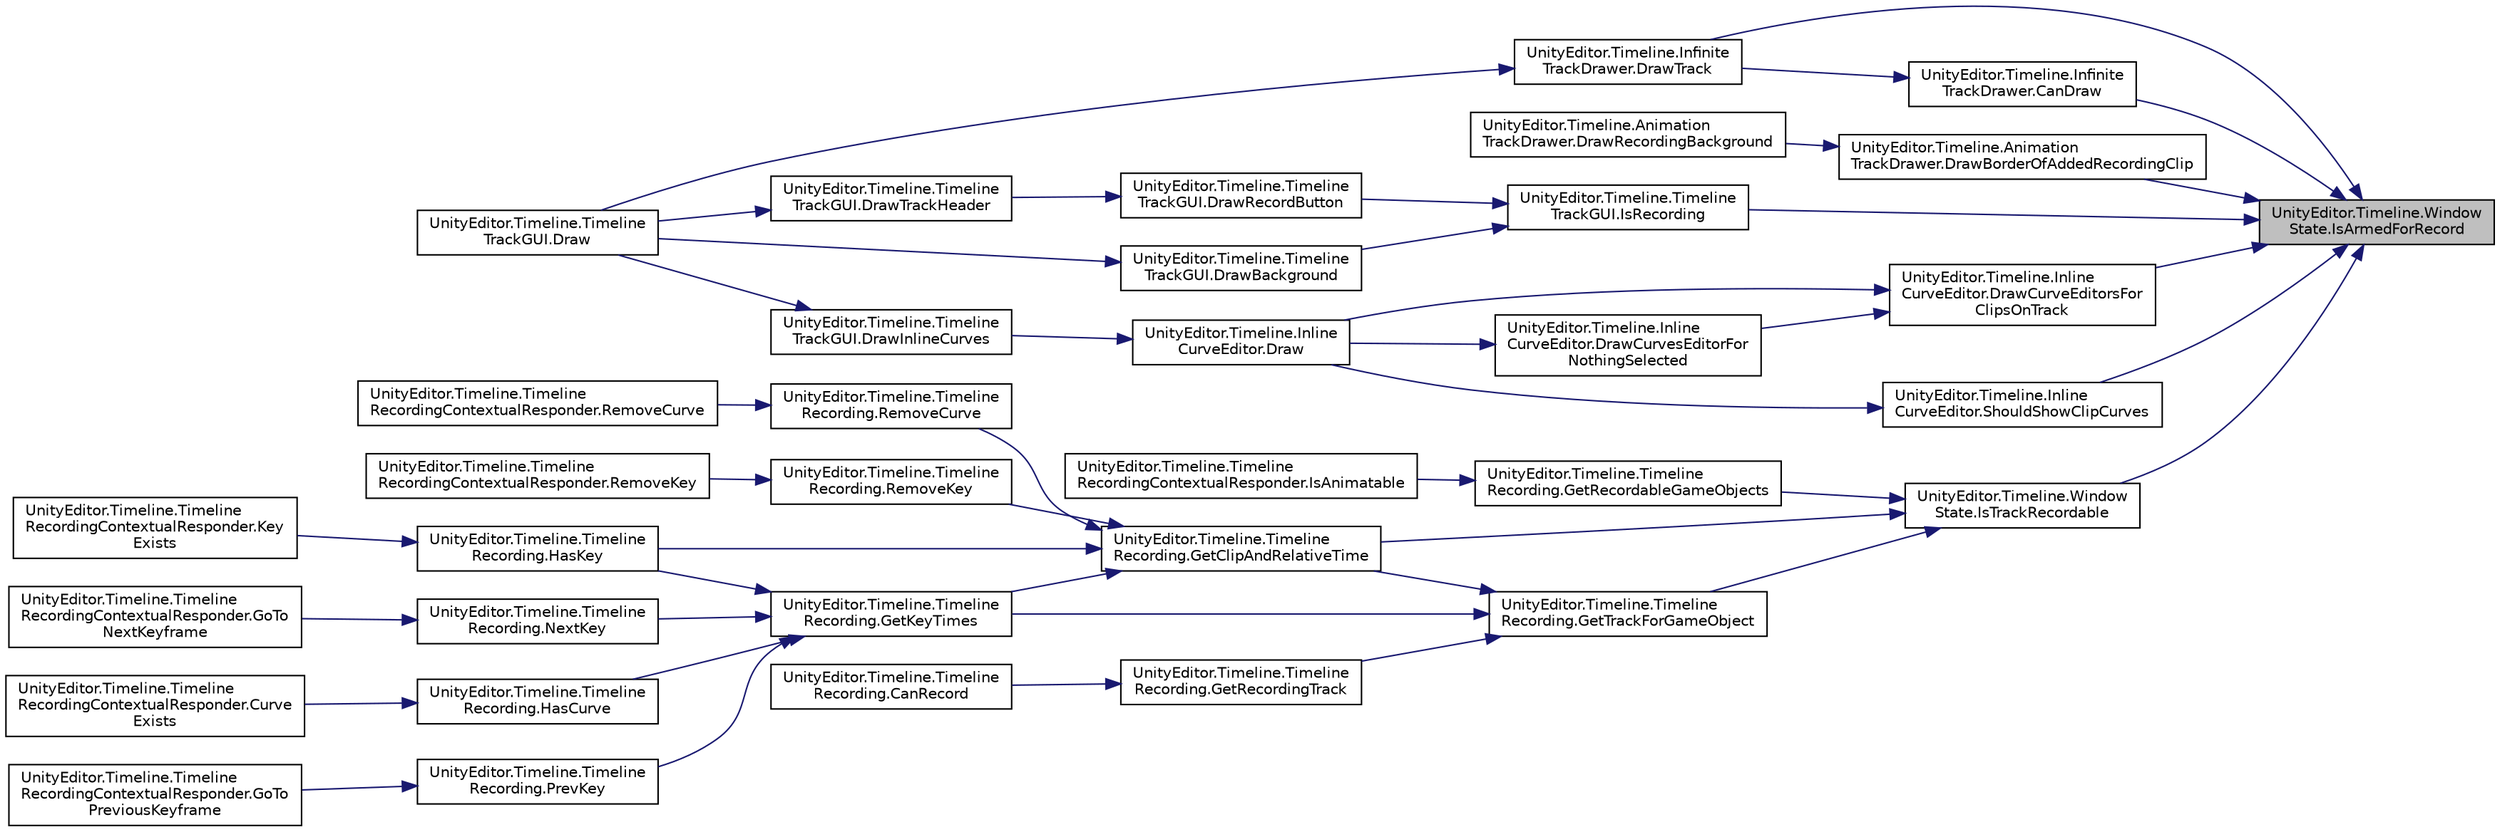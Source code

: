 digraph "UnityEditor.Timeline.WindowState.IsArmedForRecord"
{
 // LATEX_PDF_SIZE
  edge [fontname="Helvetica",fontsize="10",labelfontname="Helvetica",labelfontsize="10"];
  node [fontname="Helvetica",fontsize="10",shape=record];
  rankdir="RL";
  Node1 [label="UnityEditor.Timeline.Window\lState.IsArmedForRecord",height=0.2,width=0.4,color="black", fillcolor="grey75", style="filled", fontcolor="black",tooltip=" "];
  Node1 -> Node2 [dir="back",color="midnightblue",fontsize="10",style="solid",fontname="Helvetica"];
  Node2 [label="UnityEditor.Timeline.Infinite\lTrackDrawer.CanDraw",height=0.2,width=0.4,color="black", fillcolor="white", style="filled",URL="$class_unity_editor_1_1_timeline_1_1_infinite_track_drawer.html#ad8f7182fd26785923c9f28c6117b0f5f",tooltip=" "];
  Node2 -> Node3 [dir="back",color="midnightblue",fontsize="10",style="solid",fontname="Helvetica"];
  Node3 [label="UnityEditor.Timeline.Infinite\lTrackDrawer.DrawTrack",height=0.2,width=0.4,color="black", fillcolor="white", style="filled",URL="$class_unity_editor_1_1_timeline_1_1_infinite_track_drawer.html#a5690bd567ae2be6f53a62707422ac5d8",tooltip=" "];
  Node3 -> Node4 [dir="back",color="midnightblue",fontsize="10",style="solid",fontname="Helvetica"];
  Node4 [label="UnityEditor.Timeline.Timeline\lTrackGUI.Draw",height=0.2,width=0.4,color="black", fillcolor="white", style="filled",URL="$class_unity_editor_1_1_timeline_1_1_timeline_track_g_u_i.html#a747cc3a832cf8df23274996439249d9c",tooltip=" "];
  Node1 -> Node5 [dir="back",color="midnightblue",fontsize="10",style="solid",fontname="Helvetica"];
  Node5 [label="UnityEditor.Timeline.Animation\lTrackDrawer.DrawBorderOfAddedRecordingClip",height=0.2,width=0.4,color="black", fillcolor="white", style="filled",URL="$class_unity_editor_1_1_timeline_1_1_animation_track_drawer.html#a15c0cb440bcad51aa4be6cd02f2a4515",tooltip=" "];
  Node5 -> Node6 [dir="back",color="midnightblue",fontsize="10",style="solid",fontname="Helvetica"];
  Node6 [label="UnityEditor.Timeline.Animation\lTrackDrawer.DrawRecordingBackground",height=0.2,width=0.4,color="black", fillcolor="white", style="filled",URL="$class_unity_editor_1_1_timeline_1_1_animation_track_drawer.html#a7955f779e45cde0596acc8ec744ebe5a",tooltip=" "];
  Node1 -> Node7 [dir="back",color="midnightblue",fontsize="10",style="solid",fontname="Helvetica"];
  Node7 [label="UnityEditor.Timeline.Inline\lCurveEditor.DrawCurveEditorsFor\lClipsOnTrack",height=0.2,width=0.4,color="black", fillcolor="white", style="filled",URL="$class_unity_editor_1_1_timeline_1_1_inline_curve_editor.html#a7d002fce7eb48a255c5de26e2d6bbec4",tooltip=" "];
  Node7 -> Node8 [dir="back",color="midnightblue",fontsize="10",style="solid",fontname="Helvetica"];
  Node8 [label="UnityEditor.Timeline.Inline\lCurveEditor.Draw",height=0.2,width=0.4,color="black", fillcolor="white", style="filled",URL="$class_unity_editor_1_1_timeline_1_1_inline_curve_editor.html#a9ff42cdd3346e917053dbe1a6af1684c",tooltip=" "];
  Node8 -> Node9 [dir="back",color="midnightblue",fontsize="10",style="solid",fontname="Helvetica"];
  Node9 [label="UnityEditor.Timeline.Timeline\lTrackGUI.DrawInlineCurves",height=0.2,width=0.4,color="black", fillcolor="white", style="filled",URL="$class_unity_editor_1_1_timeline_1_1_timeline_track_g_u_i.html#a85d4be0c837f8d1a4d06b3ed0d7b00fc",tooltip=" "];
  Node9 -> Node4 [dir="back",color="midnightblue",fontsize="10",style="solid",fontname="Helvetica"];
  Node7 -> Node10 [dir="back",color="midnightblue",fontsize="10",style="solid",fontname="Helvetica"];
  Node10 [label="UnityEditor.Timeline.Inline\lCurveEditor.DrawCurvesEditorFor\lNothingSelected",height=0.2,width=0.4,color="black", fillcolor="white", style="filled",URL="$class_unity_editor_1_1_timeline_1_1_inline_curve_editor.html#a84c31ec83cb46856e067ec55a596c376",tooltip=" "];
  Node10 -> Node8 [dir="back",color="midnightblue",fontsize="10",style="solid",fontname="Helvetica"];
  Node1 -> Node3 [dir="back",color="midnightblue",fontsize="10",style="solid",fontname="Helvetica"];
  Node1 -> Node11 [dir="back",color="midnightblue",fontsize="10",style="solid",fontname="Helvetica"];
  Node11 [label="UnityEditor.Timeline.Timeline\lTrackGUI.IsRecording",height=0.2,width=0.4,color="black", fillcolor="white", style="filled",URL="$class_unity_editor_1_1_timeline_1_1_timeline_track_g_u_i.html#a66d33a4a72980d6f55f3eff83469095e",tooltip=" "];
  Node11 -> Node12 [dir="back",color="midnightblue",fontsize="10",style="solid",fontname="Helvetica"];
  Node12 [label="UnityEditor.Timeline.Timeline\lTrackGUI.DrawBackground",height=0.2,width=0.4,color="black", fillcolor="white", style="filled",URL="$class_unity_editor_1_1_timeline_1_1_timeline_track_g_u_i.html#a69b091828644eb81d3eb9c8d11be63d1",tooltip=" "];
  Node12 -> Node4 [dir="back",color="midnightblue",fontsize="10",style="solid",fontname="Helvetica"];
  Node11 -> Node13 [dir="back",color="midnightblue",fontsize="10",style="solid",fontname="Helvetica"];
  Node13 [label="UnityEditor.Timeline.Timeline\lTrackGUI.DrawRecordButton",height=0.2,width=0.4,color="black", fillcolor="white", style="filled",URL="$class_unity_editor_1_1_timeline_1_1_timeline_track_g_u_i.html#a5063c1a729ebdb36c31dc826cb0ddacf",tooltip=" "];
  Node13 -> Node14 [dir="back",color="midnightblue",fontsize="10",style="solid",fontname="Helvetica"];
  Node14 [label="UnityEditor.Timeline.Timeline\lTrackGUI.DrawTrackHeader",height=0.2,width=0.4,color="black", fillcolor="white", style="filled",URL="$class_unity_editor_1_1_timeline_1_1_timeline_track_g_u_i.html#a04b4af56376c3ced95e0a3ae873afdb8",tooltip=" "];
  Node14 -> Node4 [dir="back",color="midnightblue",fontsize="10",style="solid",fontname="Helvetica"];
  Node1 -> Node15 [dir="back",color="midnightblue",fontsize="10",style="solid",fontname="Helvetica"];
  Node15 [label="UnityEditor.Timeline.Window\lState.IsTrackRecordable",height=0.2,width=0.4,color="black", fillcolor="white", style="filled",URL="$class_unity_editor_1_1_timeline_1_1_window_state.html#a3b879f9d05ee6125537fcc2580ad0071",tooltip=" "];
  Node15 -> Node16 [dir="back",color="midnightblue",fontsize="10",style="solid",fontname="Helvetica"];
  Node16 [label="UnityEditor.Timeline.Timeline\lRecording.GetClipAndRelativeTime",height=0.2,width=0.4,color="black", fillcolor="white", style="filled",URL="$class_unity_editor_1_1_timeline_1_1_timeline_recording.html#a1c8c1a4429292fea5dc4435ffaa910eb",tooltip=" "];
  Node16 -> Node17 [dir="back",color="midnightblue",fontsize="10",style="solid",fontname="Helvetica"];
  Node17 [label="UnityEditor.Timeline.Timeline\lRecording.GetKeyTimes",height=0.2,width=0.4,color="black", fillcolor="white", style="filled",URL="$class_unity_editor_1_1_timeline_1_1_timeline_recording.html#a54ccf62f5be3ff63006d14652d587b1f",tooltip=" "];
  Node17 -> Node18 [dir="back",color="midnightblue",fontsize="10",style="solid",fontname="Helvetica"];
  Node18 [label="UnityEditor.Timeline.Timeline\lRecording.HasCurve",height=0.2,width=0.4,color="black", fillcolor="white", style="filled",URL="$class_unity_editor_1_1_timeline_1_1_timeline_recording.html#a116a82c4d85240836a5e6dab9138425b",tooltip=" "];
  Node18 -> Node19 [dir="back",color="midnightblue",fontsize="10",style="solid",fontname="Helvetica"];
  Node19 [label="UnityEditor.Timeline.Timeline\lRecordingContextualResponder.Curve\lExists",height=0.2,width=0.4,color="black", fillcolor="white", style="filled",URL="$class_unity_editor_1_1_timeline_1_1_timeline_recording_contextual_responder.html#a761d52cdc723626c7c9dae929b83153f",tooltip=" "];
  Node17 -> Node20 [dir="back",color="midnightblue",fontsize="10",style="solid",fontname="Helvetica"];
  Node20 [label="UnityEditor.Timeline.Timeline\lRecording.HasKey",height=0.2,width=0.4,color="black", fillcolor="white", style="filled",URL="$class_unity_editor_1_1_timeline_1_1_timeline_recording.html#a6d905fb5ffabd7c830d447c9e12d9e53",tooltip=" "];
  Node20 -> Node21 [dir="back",color="midnightblue",fontsize="10",style="solid",fontname="Helvetica"];
  Node21 [label="UnityEditor.Timeline.Timeline\lRecordingContextualResponder.Key\lExists",height=0.2,width=0.4,color="black", fillcolor="white", style="filled",URL="$class_unity_editor_1_1_timeline_1_1_timeline_recording_contextual_responder.html#a7acbe1e3e43266e9a16704334ea4801b",tooltip=" "];
  Node17 -> Node22 [dir="back",color="midnightblue",fontsize="10",style="solid",fontname="Helvetica"];
  Node22 [label="UnityEditor.Timeline.Timeline\lRecording.NextKey",height=0.2,width=0.4,color="black", fillcolor="white", style="filled",URL="$class_unity_editor_1_1_timeline_1_1_timeline_recording.html#abfc14c79c4685789e3f96515e171dc55",tooltip=" "];
  Node22 -> Node23 [dir="back",color="midnightblue",fontsize="10",style="solid",fontname="Helvetica"];
  Node23 [label="UnityEditor.Timeline.Timeline\lRecordingContextualResponder.GoTo\lNextKeyframe",height=0.2,width=0.4,color="black", fillcolor="white", style="filled",URL="$class_unity_editor_1_1_timeline_1_1_timeline_recording_contextual_responder.html#ae0645004c320a89464de0310d48845bc",tooltip=" "];
  Node17 -> Node24 [dir="back",color="midnightblue",fontsize="10",style="solid",fontname="Helvetica"];
  Node24 [label="UnityEditor.Timeline.Timeline\lRecording.PrevKey",height=0.2,width=0.4,color="black", fillcolor="white", style="filled",URL="$class_unity_editor_1_1_timeline_1_1_timeline_recording.html#a924e7cebe8101ece5ad41c58ed225f4f",tooltip=" "];
  Node24 -> Node25 [dir="back",color="midnightblue",fontsize="10",style="solid",fontname="Helvetica"];
  Node25 [label="UnityEditor.Timeline.Timeline\lRecordingContextualResponder.GoTo\lPreviousKeyframe",height=0.2,width=0.4,color="black", fillcolor="white", style="filled",URL="$class_unity_editor_1_1_timeline_1_1_timeline_recording_contextual_responder.html#a53f95a869711008bb5729be1d9158c50",tooltip=" "];
  Node16 -> Node20 [dir="back",color="midnightblue",fontsize="10",style="solid",fontname="Helvetica"];
  Node16 -> Node26 [dir="back",color="midnightblue",fontsize="10",style="solid",fontname="Helvetica"];
  Node26 [label="UnityEditor.Timeline.Timeline\lRecording.RemoveCurve",height=0.2,width=0.4,color="black", fillcolor="white", style="filled",URL="$class_unity_editor_1_1_timeline_1_1_timeline_recording.html#aa3e176560e441081ad627ebdef02eadc",tooltip=" "];
  Node26 -> Node27 [dir="back",color="midnightblue",fontsize="10",style="solid",fontname="Helvetica"];
  Node27 [label="UnityEditor.Timeline.Timeline\lRecordingContextualResponder.RemoveCurve",height=0.2,width=0.4,color="black", fillcolor="white", style="filled",URL="$class_unity_editor_1_1_timeline_1_1_timeline_recording_contextual_responder.html#ad27f9f6b004a1948de542514ddc1aed7",tooltip=" "];
  Node16 -> Node28 [dir="back",color="midnightblue",fontsize="10",style="solid",fontname="Helvetica"];
  Node28 [label="UnityEditor.Timeline.Timeline\lRecording.RemoveKey",height=0.2,width=0.4,color="black", fillcolor="white", style="filled",URL="$class_unity_editor_1_1_timeline_1_1_timeline_recording.html#a15d54b65d285ef0f2af29fd5efd30c81",tooltip=" "];
  Node28 -> Node29 [dir="back",color="midnightblue",fontsize="10",style="solid",fontname="Helvetica"];
  Node29 [label="UnityEditor.Timeline.Timeline\lRecordingContextualResponder.RemoveKey",height=0.2,width=0.4,color="black", fillcolor="white", style="filled",URL="$class_unity_editor_1_1_timeline_1_1_timeline_recording_contextual_responder.html#a23f7dca89b0e059e3b146b4b6201224a",tooltip=" "];
  Node15 -> Node30 [dir="back",color="midnightblue",fontsize="10",style="solid",fontname="Helvetica"];
  Node30 [label="UnityEditor.Timeline.Timeline\lRecording.GetRecordableGameObjects",height=0.2,width=0.4,color="black", fillcolor="white", style="filled",URL="$class_unity_editor_1_1_timeline_1_1_timeline_recording.html#a80aa3e11df445a724b0f97de4877e17b",tooltip=" "];
  Node30 -> Node31 [dir="back",color="midnightblue",fontsize="10",style="solid",fontname="Helvetica"];
  Node31 [label="UnityEditor.Timeline.Timeline\lRecordingContextualResponder.IsAnimatable",height=0.2,width=0.4,color="black", fillcolor="white", style="filled",URL="$class_unity_editor_1_1_timeline_1_1_timeline_recording_contextual_responder.html#a22edf363e0a8da169cede4cd1b0c6dc4",tooltip=" "];
  Node15 -> Node32 [dir="back",color="midnightblue",fontsize="10",style="solid",fontname="Helvetica"];
  Node32 [label="UnityEditor.Timeline.Timeline\lRecording.GetTrackForGameObject",height=0.2,width=0.4,color="black", fillcolor="white", style="filled",URL="$class_unity_editor_1_1_timeline_1_1_timeline_recording.html#a7bf3140a6069b7bd8eb88cdb4879c4eb",tooltip=" "];
  Node32 -> Node16 [dir="back",color="midnightblue",fontsize="10",style="solid",fontname="Helvetica"];
  Node32 -> Node17 [dir="back",color="midnightblue",fontsize="10",style="solid",fontname="Helvetica"];
  Node32 -> Node33 [dir="back",color="midnightblue",fontsize="10",style="solid",fontname="Helvetica"];
  Node33 [label="UnityEditor.Timeline.Timeline\lRecording.GetRecordingTrack",height=0.2,width=0.4,color="black", fillcolor="white", style="filled",URL="$class_unity_editor_1_1_timeline_1_1_timeline_recording.html#a74c314936d5cac62080e046ac0f56f82",tooltip=" "];
  Node33 -> Node34 [dir="back",color="midnightblue",fontsize="10",style="solid",fontname="Helvetica"];
  Node34 [label="UnityEditor.Timeline.Timeline\lRecording.CanRecord",height=0.2,width=0.4,color="black", fillcolor="white", style="filled",URL="$class_unity_editor_1_1_timeline_1_1_timeline_recording.html#a54798d4b85fe72e2b9c2a52c5f4c4a9b",tooltip=" "];
  Node1 -> Node35 [dir="back",color="midnightblue",fontsize="10",style="solid",fontname="Helvetica"];
  Node35 [label="UnityEditor.Timeline.Inline\lCurveEditor.ShouldShowClipCurves",height=0.2,width=0.4,color="black", fillcolor="white", style="filled",URL="$class_unity_editor_1_1_timeline_1_1_inline_curve_editor.html#a1e57dfb5c5de875a0735186acf9d7580",tooltip=" "];
  Node35 -> Node8 [dir="back",color="midnightblue",fontsize="10",style="solid",fontname="Helvetica"];
}
